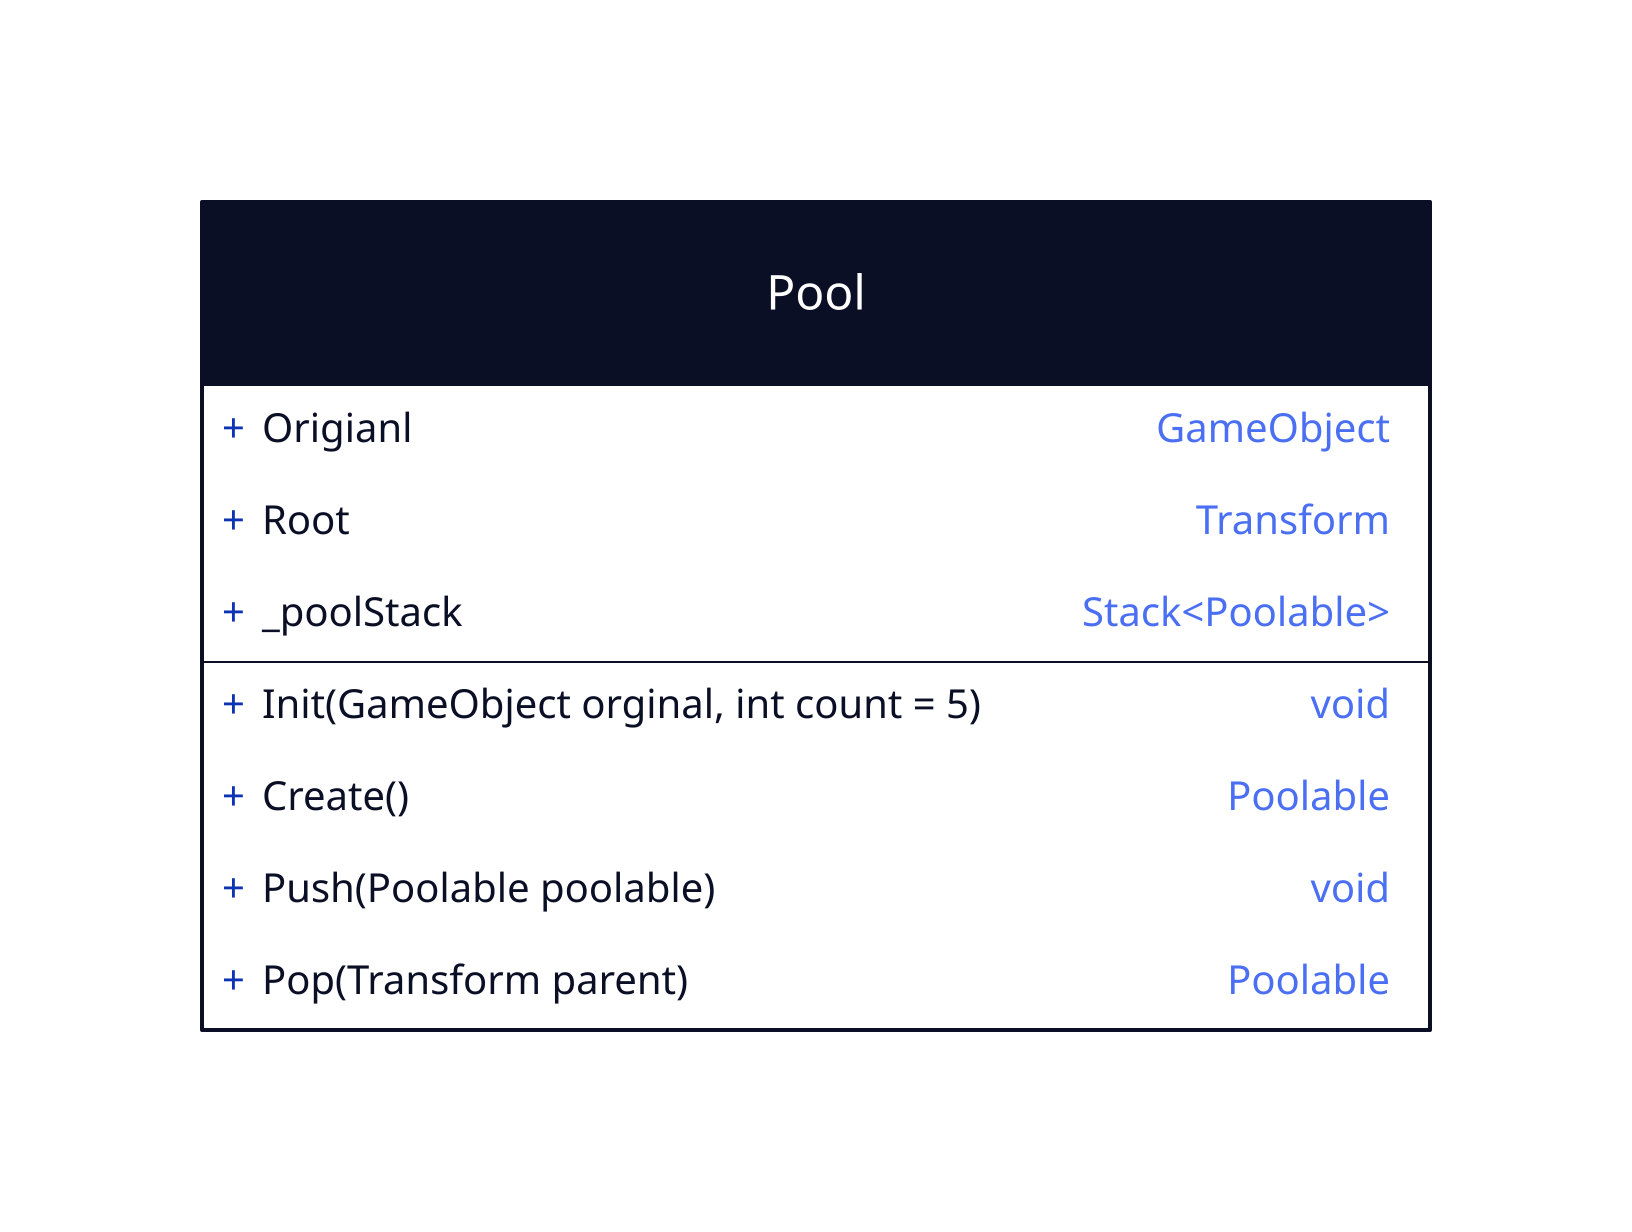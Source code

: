 Pool: {
  shape: class
  Origianl: GameObject
  Root: Transform
  _poolStack: Stack<Poolable>

  Init(GameObject orginal, int count = 5)
  Create(): Poolable
  Push(Poolable poolable)
  Pop(Transform parent): Poolable
}
